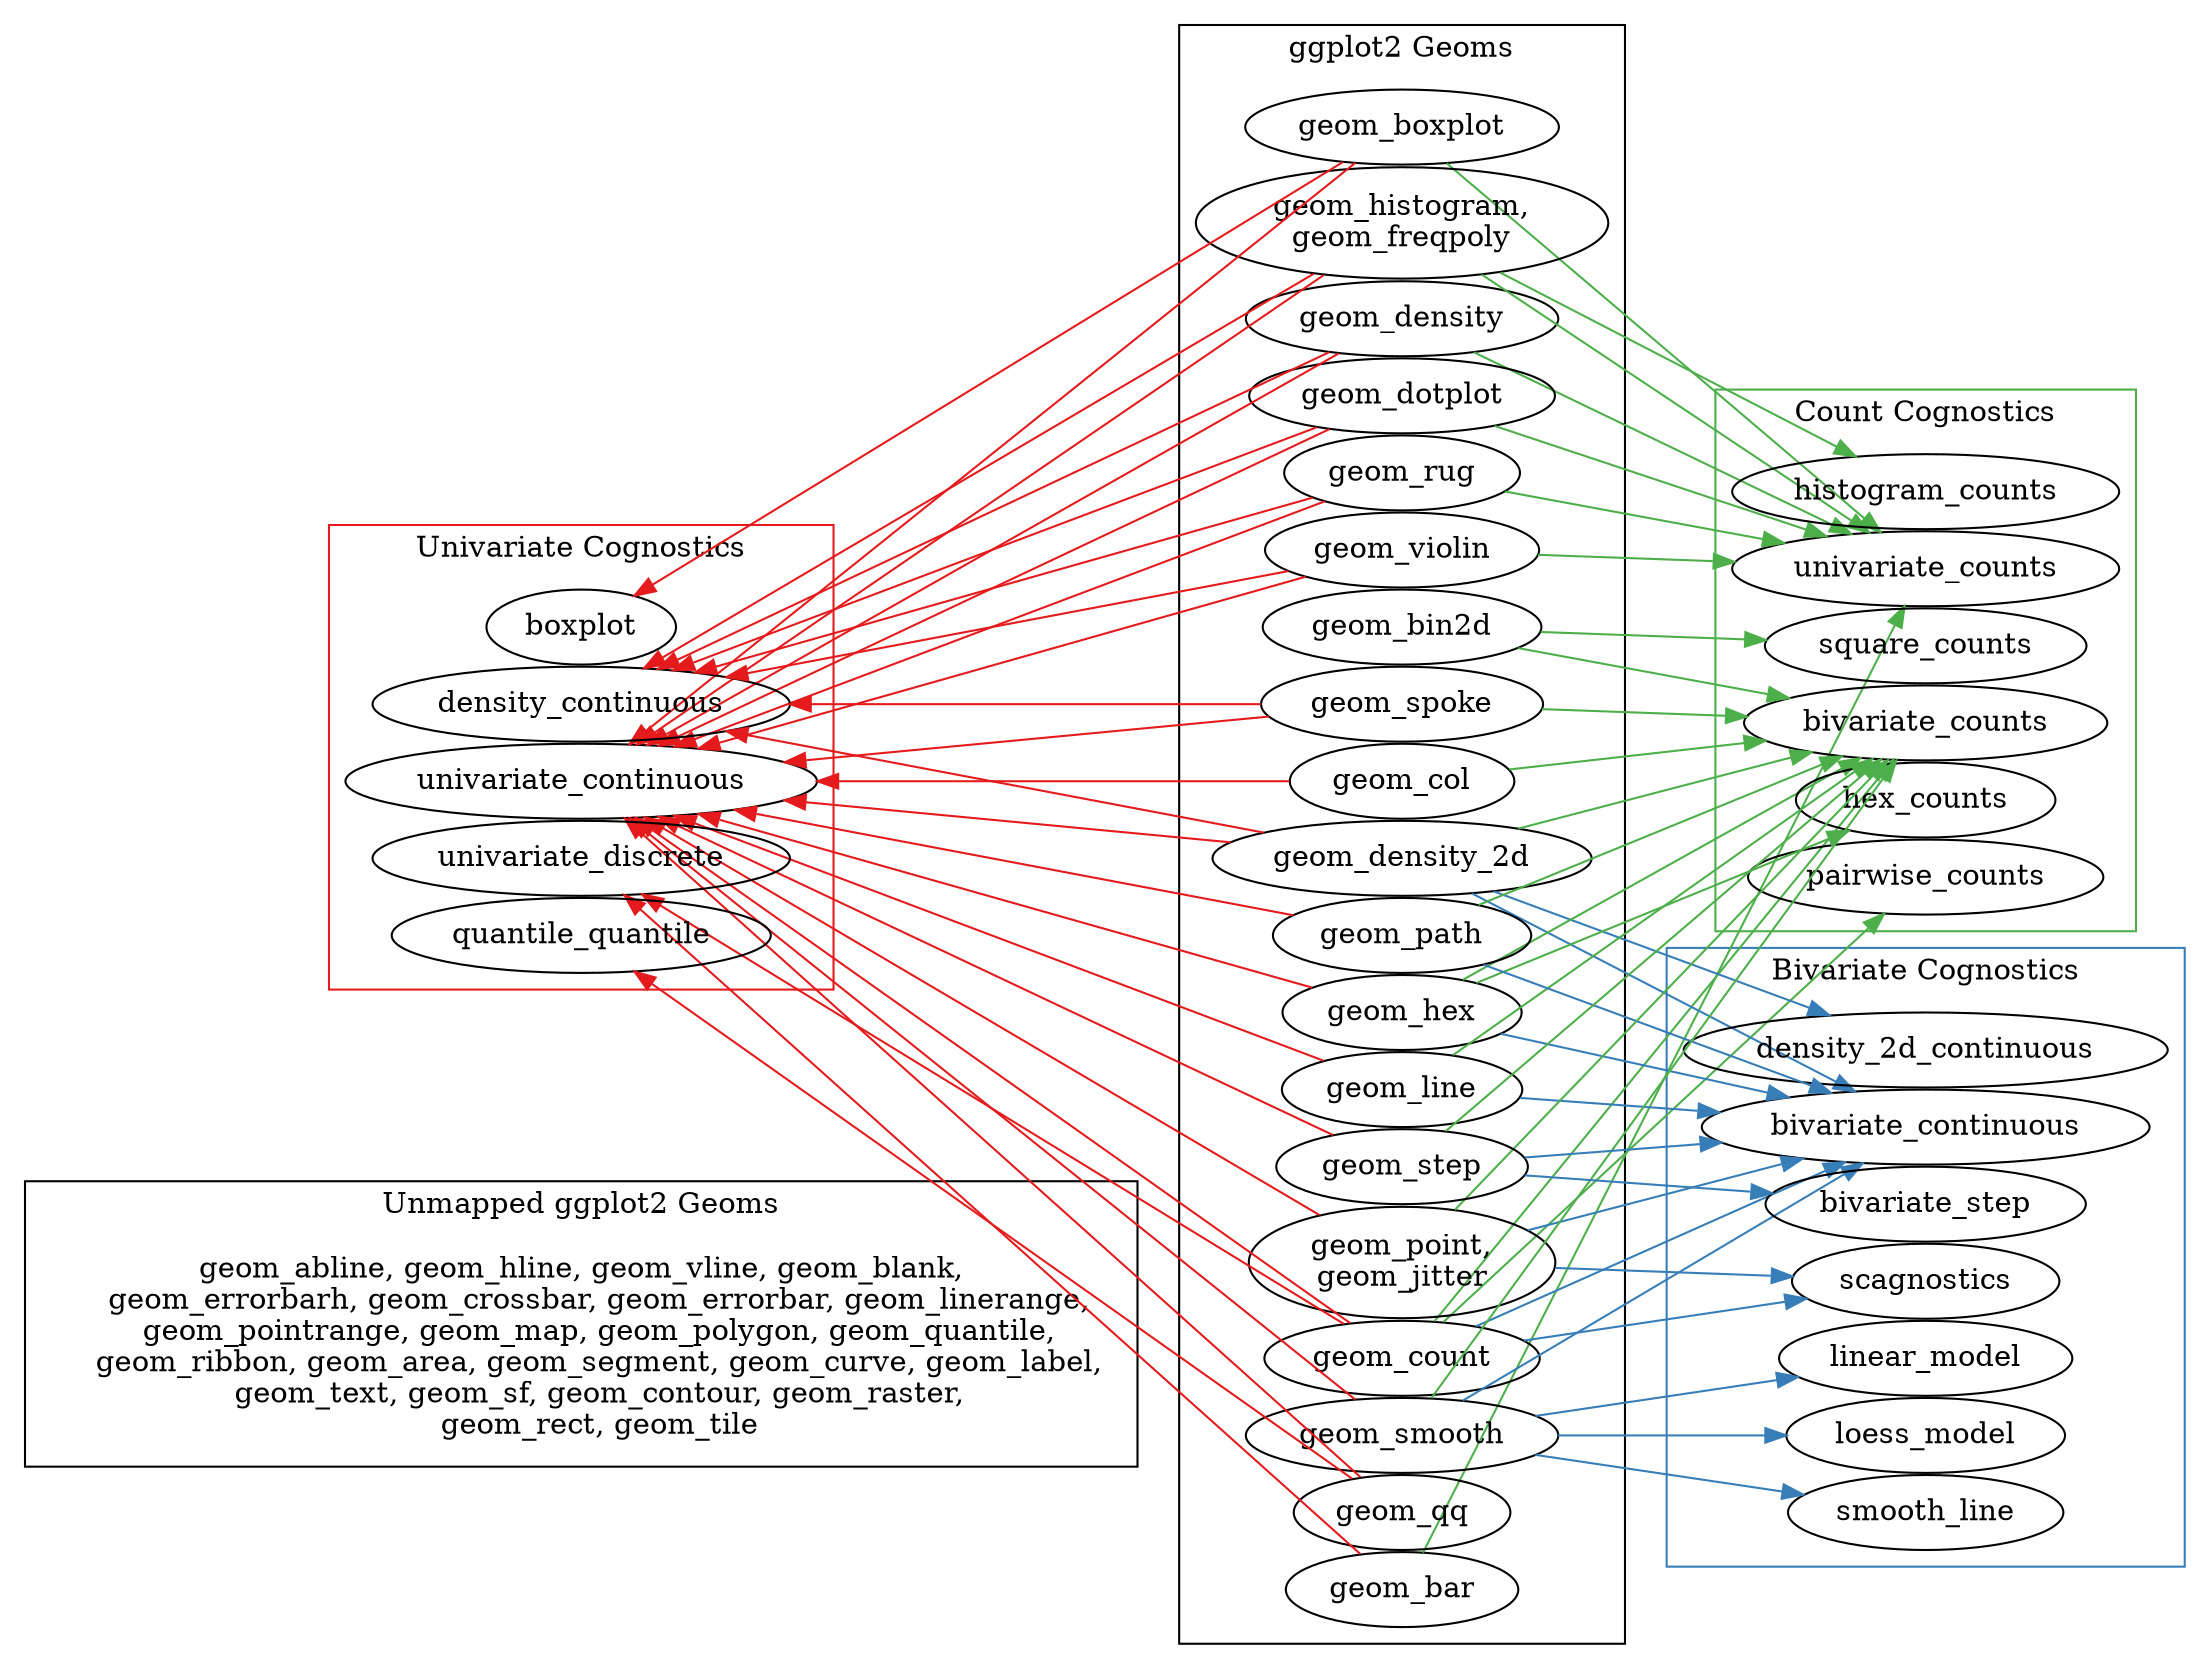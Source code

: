 /* http://webgraphviz.com */
/* http://www.graphviz.org/pdf/dotguide.pdf */
/* http://graphviz.org/doc/info/attrs.html */
/* http://colorbrewer2.org/#type=qualitative&scheme=Pastel2&n=5 */

digraph G {
	/*compound = true;*/
  /*overlap = false;*/
	splines = false;
  rankdir = "LR"

  node [shape = "ellipse"];
  nodesep = 0

  subgraph cluster_not_used {
    label = "Unmapped ggplot2 Geoms"
    node [shape="plaintext"]
    /*geom_abline [label = "geom_abline, geom_hline,
    geom_vline"];
    geom_blank
    geom_errorbarh
    geom_crossbar [label = "geom_crossbar, geom_errorbar,
    geom_linerange, geom_pointrange"]
    geom_map
    geom_polygon
    geom_quantile
    geom_ribbon [label = "geom_ribbon, geom_area"]
    geom_segment [label = "geom_segment, geom_curve"]
    geom_label [label = "geom_label, geom_text"]
    geom_sf
    geom_contour
    geom_raster [label = "geom_raster, geom_rect,
    geom_tile"]*/
    geom_abline [label = "geom_abline, geom_hline, geom_vline, geom_blank,
    geom_errorbarh, geom_crossbar, geom_errorbar, geom_linerange,
    geom_pointrange, geom_map, geom_polygon, geom_quantile,
    geom_ribbon, geom_area, geom_segment, geom_curve, geom_label,
    geom_text, geom_sf, geom_contour, geom_raster,
    geom_rect, geom_tile"]
  }


  subgraph cluster_ggplot {
    label = "ggplot2 Geoms"

    geom_bar
    geom_bin2d
    geom_boxplot
    geom_col
    geom_count
    geom_density
    geom_density_2d
    geom_dotplot
    geom_hex
    geom_histogram [label = "geom_histogram,
geom_freqpoly"]
    geom_line
    geom_path
    geom_point [label = "geom_point,
geom_jitter"]
    geom_qq
    geom_rug
    geom_smooth
    geom_spoke
    geom_step
    geom_violin
  }

  subgraph cluster_cogs_uni {
    label = "Univariate Cognostics"
    graph [color = "#e41a1c"]
    node [labeljust="right"]
    univariate_continuous
    univariate_discrete
    boxplot
    density_continuous
    quantile_quantile
  }
  subgraph cluster_cogs_bi {
    label = "Bivariate Cognostics"
    graph [color = "#377eb8"]
    bivariate_continuous
    scagnostics
    density_2d_continuous
    smooth_line
    linear_model
    loess_model
    bivariate_step
  }
  subgraph cluster_cogs_counts {
    label = "Count Cognostics"
    graph [color = "#4daf4a"]
    univariate_counts
    bivariate_counts
    hex_counts
    square_counts
    histogram_counts
    pairwise_counts
  }



  univariate_discrete -> geom_bar [dir = "back", color = "#e41a1c"]
  geom_bar -> univariate_counts [color = "#4daf4a"]
  univariate_continuous -> geom_col [dir = "back", color = "#e41a1c"]
  geom_col -> bivariate_counts [color = "#4daf4a"]
  univariate_continuous -> geom_hex [dir = "back", color = "#e41a1c"]
  geom_hex -> bivariate_continuous [color = "#377eb8"]
  geom_hex -> hex_counts [color = "#4daf4a"]
  geom_hex -> bivariate_counts [color = "#4daf4a"]
  geom_bin2d -> square_counts [color = "#4daf4a"]
  geom_bin2d -> bivariate_counts [color = "#4daf4a"]
  univariate_continuous -> geom_point [dir = "back", color = "#e41a1c"]
  geom_point -> bivariate_continuous [color = "#377eb8"]
  geom_point -> scagnostics [color = "#377eb8"]
  geom_point -> bivariate_counts [color = "#4daf4a"]
  univariate_continuous -> geom_boxplot [dir = "back", color = "#e41a1c"]
  boxplot -> geom_boxplot [dir = "back", color = "#e41a1c"]
  geom_boxplot -> univariate_counts [color = "#4daf4a"]
  univariate_continuous -> geom_count [dir = "back", color = "#e41a1c"]
  univariate_discrete -> geom_count [dir = "back", color = "#e41a1c"]
  geom_count -> bivariate_continuous [color = "#377eb8"]
  geom_count -> pairwise_counts [color = "#4daf4a"]
  geom_count -> scagnostics [color = "#377eb8"]
  geom_count -> bivariate_counts [color = "#4daf4a"]
  univariate_continuous -> geom_density [dir = "back", color = "#e41a1c"]
  density_continuous -> geom_density [dir = "back", color = "#e41a1c"]
  geom_density -> univariate_counts [color = "#4daf4a"]
  univariate_continuous -> geom_violin [dir = "back", color = "#e41a1c"]
  density_continuous -> geom_violin [dir = "back", color = "#e41a1c"]
  geom_violin -> univariate_counts [color = "#4daf4a"]
  univariate_continuous -> geom_density_2d [dir = "back", color = "#e41a1c"]
  geom_density_2d -> bivariate_continuous [color = "#377eb8"]
  density_continuous -> geom_density_2d [dir = "back", color = "#e41a1c"]
  geom_density_2d -> density_2d_continuous [color = "#377eb8"]
  geom_density_2d -> bivariate_counts [color = "#4daf4a"]
  univariate_continuous -> geom_dotplot [dir = "back", color = "#e41a1c"]
  density_continuous -> geom_dotplot [dir = "back", color = "#e41a1c"]
  geom_dotplot -> univariate_counts [color = "#4daf4a"]
  univariate_continuous -> geom_histogram [dir = "back", color = "#e41a1c"]
  density_continuous -> geom_histogram [dir = "back", color = "#e41a1c"]
  geom_histogram -> histogram_counts [color = "#4daf4a"]
  geom_histogram -> univariate_counts [color = "#4daf4a"]
  univariate_continuous -> geom_rug [dir = "back", color = "#e41a1c"]
  density_continuous -> geom_rug [dir = "back", color = "#e41a1c"]
  geom_rug -> univariate_counts [color = "#4daf4a"]
  univariate_continuous -> geom_spoke [dir = "back", color = "#e41a1c"]
  density_continuous -> geom_spoke [dir = "back", color = "#e41a1c"]
  geom_spoke -> bivariate_counts [color = "#4daf4a"]
  univariate_continuous -> geom_qq [dir = "back", color = "#e41a1c"]
  quantile_quantile -> geom_qq [dir = "back", color = "#e41a1c"]
  univariate_continuous -> geom_smooth [dir = "back", color = "#e41a1c"]
  geom_smooth -> bivariate_continuous [color = "#377eb8"]
  geom_smooth -> smooth_line [color = "#377eb8"]
  geom_smooth -> loess_model [color = "#377eb8"]
  geom_smooth -> linear_model [color = "#377eb8"]
  geom_smooth -> bivariate_counts [color = "#4daf4a"]
  univariate_continuous -> geom_line [dir = "back", color = "#e41a1c"]
  geom_line -> bivariate_continuous [color = "#377eb8"]
  geom_line -> bivariate_counts [color = "#4daf4a"]
  univariate_continuous -> geom_path [dir = "back", color = "#e41a1c"]
  geom_path -> bivariate_continuous [color = "#377eb8"]
  geom_path -> bivariate_counts [color = "#4daf4a"]
  univariate_continuous -> geom_step [dir = "back", color = "#e41a1c"]
  geom_step -> bivariate_step [color = "#377eb8"]
  geom_step -> bivariate_continuous [color = "#377eb8"]
  geom_step -> bivariate_counts [color = "#4daf4a"]

}
